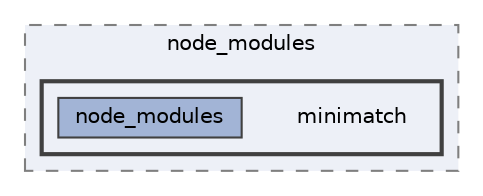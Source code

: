 digraph "pkiclassroomrescheduler/src/main/frontend/node_modules/minimatch"
{
 // LATEX_PDF_SIZE
  bgcolor="transparent";
  edge [fontname=Helvetica,fontsize=10,labelfontname=Helvetica,labelfontsize=10];
  node [fontname=Helvetica,fontsize=10,shape=box,height=0.2,width=0.4];
  compound=true
  subgraph clusterdir_72953eda66ccb3a2722c28e1c3e6c23b {
    graph [ bgcolor="#edf0f7", pencolor="grey50", label="node_modules", fontname=Helvetica,fontsize=10 style="filled,dashed", URL="dir_72953eda66ccb3a2722c28e1c3e6c23b.html",tooltip=""]
  subgraph clusterdir_e3fc2acb26bb2455107a351036010ddd {
    graph [ bgcolor="#edf0f7", pencolor="grey25", label="", fontname=Helvetica,fontsize=10 style="filled,bold", URL="dir_e3fc2acb26bb2455107a351036010ddd.html",tooltip=""]
    dir_e3fc2acb26bb2455107a351036010ddd [shape=plaintext, label="minimatch"];
  dir_ed3685b702906391e5d12e88afd9bf3a [label="node_modules", fillcolor="#a2b4d6", color="grey25", style="filled", URL="dir_ed3685b702906391e5d12e88afd9bf3a.html",tooltip=""];
  }
  }
}
